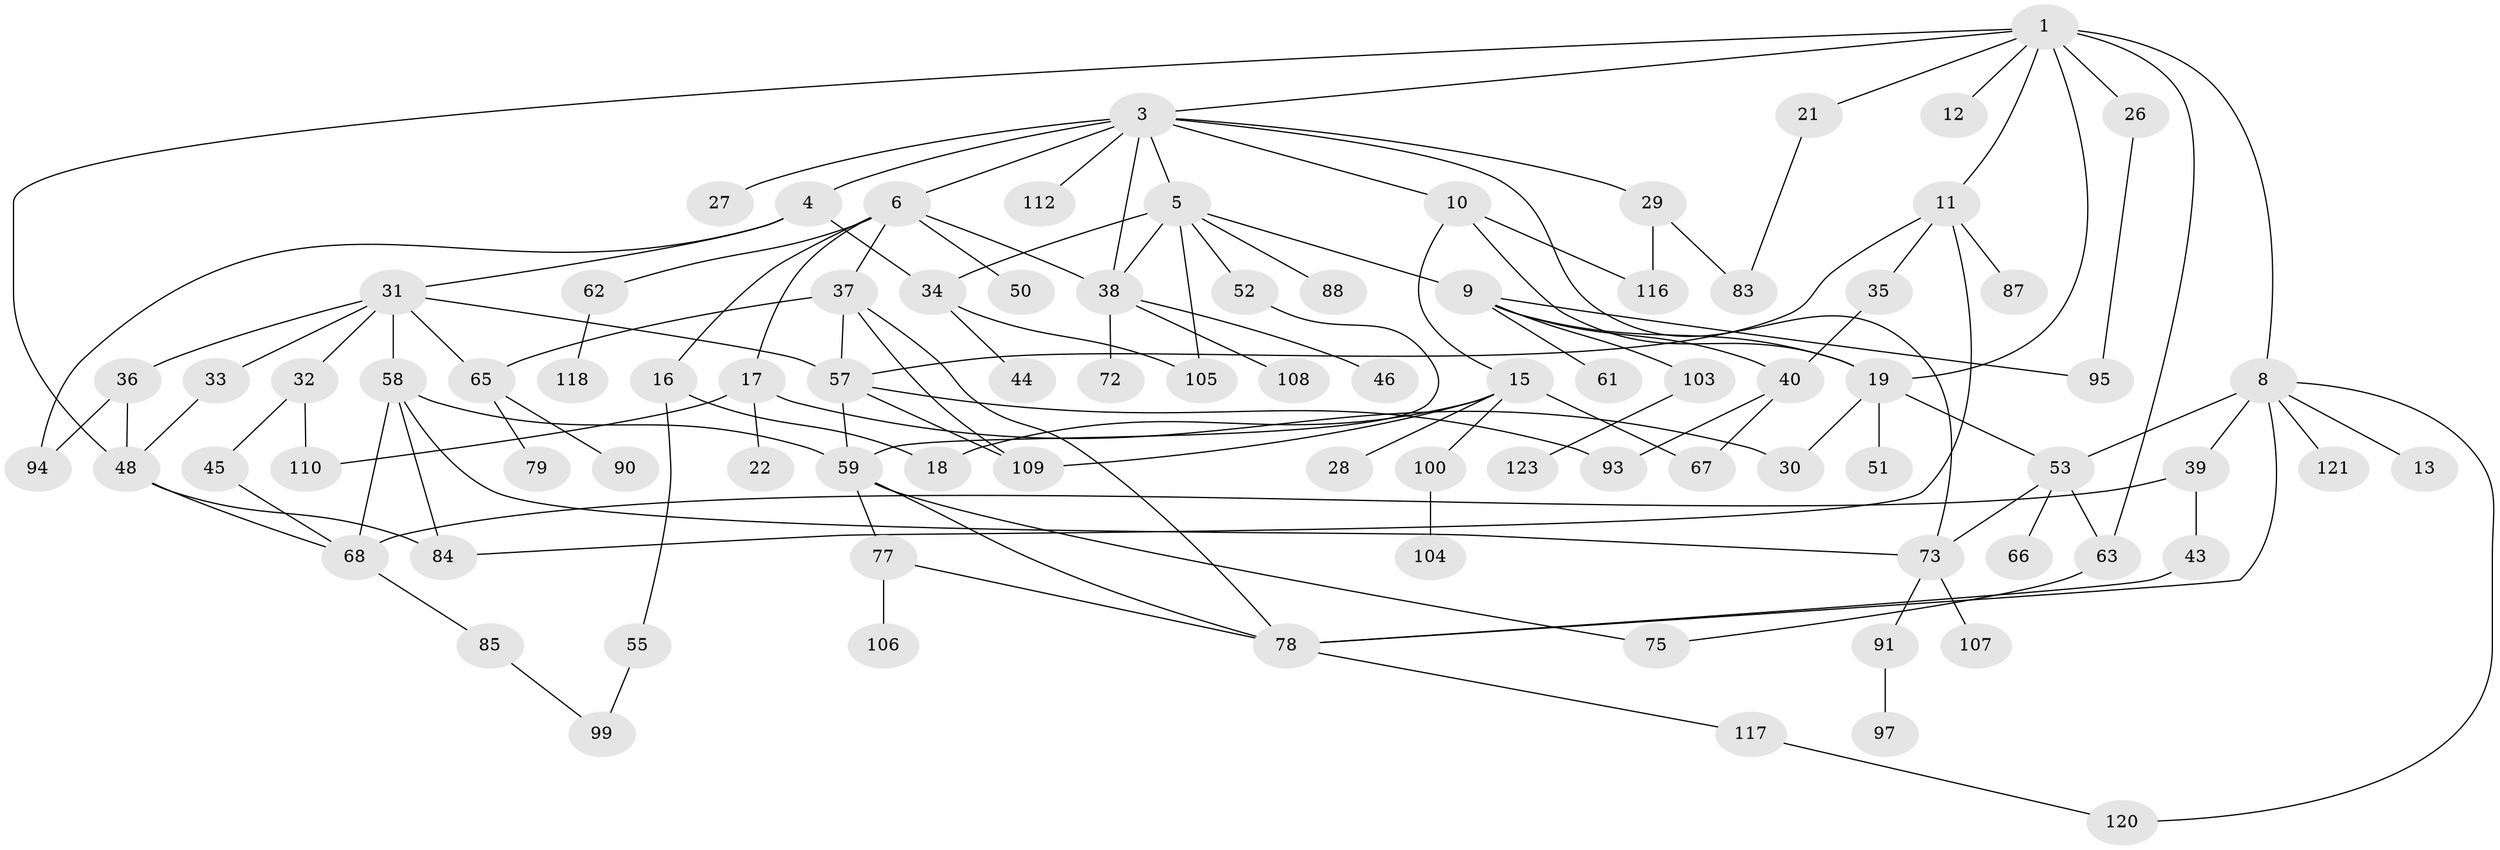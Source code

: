 // Generated by graph-tools (version 1.1) at 2025/51/02/27/25 19:51:40]
// undirected, 87 vertices, 127 edges
graph export_dot {
graph [start="1"]
  node [color=gray90,style=filled];
  1 [super="+2"];
  3 [super="+80"];
  4 [super="+49"];
  5 [super="+14"];
  6 [super="+7"];
  8;
  9 [super="+20"];
  10 [super="+86"];
  11 [super="+23"];
  12 [super="+96"];
  13;
  15 [super="+25"];
  16 [super="+42"];
  17 [super="+60"];
  18 [super="+114"];
  19 [super="+24"];
  21;
  22;
  26 [super="+76"];
  27;
  28;
  29;
  30;
  31 [super="+56"];
  32 [super="+41"];
  33;
  34 [super="+47"];
  35 [super="+69"];
  36;
  37 [super="+113"];
  38 [super="+54"];
  39 [super="+74"];
  40 [super="+98"];
  43;
  44;
  45;
  46 [super="+71"];
  48 [super="+101"];
  50;
  51;
  52;
  53;
  55 [super="+70"];
  57 [super="+64"];
  58;
  59;
  61;
  62;
  63 [super="+119"];
  65 [super="+102"];
  66;
  67;
  68 [super="+89"];
  72;
  73 [super="+92"];
  75;
  77 [super="+82"];
  78 [super="+81"];
  79;
  83 [super="+115"];
  84 [super="+122"];
  85;
  87;
  88;
  90;
  91;
  93;
  94;
  95;
  97;
  99;
  100;
  103;
  104 [super="+111"];
  105;
  106;
  107;
  108;
  109;
  110;
  112;
  116;
  117;
  118;
  120;
  121;
  123;
  1 -- 3;
  1 -- 12;
  1 -- 19 [weight=2];
  1 -- 21;
  1 -- 8;
  1 -- 26;
  1 -- 11;
  1 -- 63;
  1 -- 48;
  3 -- 4;
  3 -- 5;
  3 -- 6;
  3 -- 10;
  3 -- 27;
  3 -- 29;
  3 -- 112;
  3 -- 73;
  3 -- 38;
  4 -- 31;
  4 -- 94;
  4 -- 34;
  5 -- 9;
  5 -- 34 [weight=2];
  5 -- 52;
  5 -- 88;
  5 -- 105;
  5 -- 38;
  6 -- 17;
  6 -- 38;
  6 -- 50;
  6 -- 62;
  6 -- 16;
  6 -- 37;
  8 -- 13;
  8 -- 39;
  8 -- 121;
  8 -- 53;
  8 -- 120;
  8 -- 78;
  9 -- 40;
  9 -- 19;
  9 -- 103;
  9 -- 61;
  9 -- 95;
  10 -- 15;
  10 -- 116;
  10 -- 19;
  11 -- 87;
  11 -- 57;
  11 -- 84;
  11 -- 35;
  15 -- 18;
  15 -- 67;
  15 -- 109;
  15 -- 100;
  15 -- 28;
  16 -- 55;
  16 -- 18;
  17 -- 22;
  17 -- 110;
  17 -- 30;
  19 -- 30;
  19 -- 51;
  19 -- 53;
  21 -- 83;
  26 -- 95;
  29 -- 83;
  29 -- 116;
  31 -- 32;
  31 -- 33;
  31 -- 36;
  31 -- 58;
  31 -- 65;
  31 -- 57;
  32 -- 110;
  32 -- 45;
  33 -- 48;
  34 -- 44;
  34 -- 105;
  35 -- 40;
  36 -- 48;
  36 -- 94;
  37 -- 78;
  37 -- 57;
  37 -- 109;
  37 -- 65;
  38 -- 46;
  38 -- 72;
  38 -- 108;
  39 -- 43;
  39 -- 68;
  40 -- 67;
  40 -- 93;
  43 -- 78;
  45 -- 68;
  48 -- 68;
  48 -- 84;
  52 -- 59;
  53 -- 63;
  53 -- 66;
  53 -- 73;
  55 -- 99;
  57 -- 59;
  57 -- 109;
  57 -- 93;
  58 -- 84;
  58 -- 59;
  58 -- 68;
  58 -- 73;
  59 -- 75;
  59 -- 77;
  59 -- 78;
  62 -- 118;
  63 -- 75;
  65 -- 79;
  65 -- 90;
  68 -- 85;
  73 -- 91;
  73 -- 107;
  77 -- 78;
  77 -- 106;
  78 -- 117;
  85 -- 99;
  91 -- 97;
  100 -- 104;
  103 -- 123;
  117 -- 120;
}
